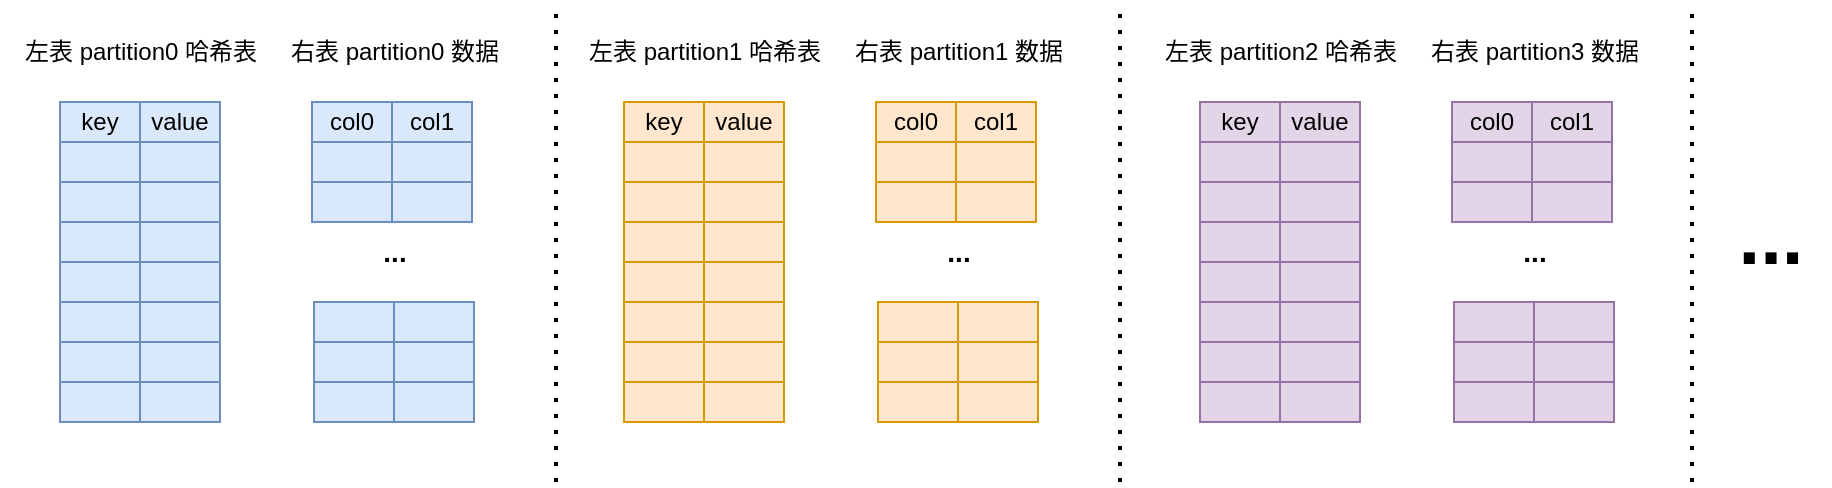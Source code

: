 <mxfile version="24.2.5" type="device">
  <diagram name="第 1 页" id="o7P1FoaPVpYfDfxkkUxn">
    <mxGraphModel dx="2074" dy="1196" grid="1" gridSize="10" guides="1" tooltips="1" connect="1" arrows="1" fold="1" page="1" pageScale="1" pageWidth="827" pageHeight="1169" math="0" shadow="0">
      <root>
        <mxCell id="0" />
        <mxCell id="1" parent="0" />
        <mxCell id="rd7oeKDn1ImQtp38muPT-1" value="key" style="rounded=0;whiteSpace=wrap;html=1;fillColor=#dae8fc;strokeColor=#6c8ebf;" parent="1" vertex="1">
          <mxGeometry x="230" y="330" width="40" height="20" as="geometry" />
        </mxCell>
        <mxCell id="rd7oeKDn1ImQtp38muPT-3" value="value" style="rounded=0;whiteSpace=wrap;html=1;fillColor=#dae8fc;strokeColor=#6c8ebf;" parent="1" vertex="1">
          <mxGeometry x="270" y="330" width="40" height="20" as="geometry" />
        </mxCell>
        <mxCell id="rd7oeKDn1ImQtp38muPT-4" value="" style="rounded=0;whiteSpace=wrap;html=1;fillColor=#dae8fc;strokeColor=#6c8ebf;" parent="1" vertex="1">
          <mxGeometry x="230" y="350" width="40" height="20" as="geometry" />
        </mxCell>
        <mxCell id="rd7oeKDn1ImQtp38muPT-5" value="" style="rounded=0;whiteSpace=wrap;html=1;fillColor=#dae8fc;strokeColor=#6c8ebf;" parent="1" vertex="1">
          <mxGeometry x="270" y="350" width="40" height="20" as="geometry" />
        </mxCell>
        <mxCell id="rd7oeKDn1ImQtp38muPT-6" value="" style="rounded=0;whiteSpace=wrap;html=1;fillColor=#dae8fc;strokeColor=#6c8ebf;" parent="1" vertex="1">
          <mxGeometry x="230" y="370" width="40" height="20" as="geometry" />
        </mxCell>
        <mxCell id="rd7oeKDn1ImQtp38muPT-7" value="" style="rounded=0;whiteSpace=wrap;html=1;fillColor=#dae8fc;strokeColor=#6c8ebf;" parent="1" vertex="1">
          <mxGeometry x="270" y="370" width="40" height="20" as="geometry" />
        </mxCell>
        <mxCell id="rd7oeKDn1ImQtp38muPT-8" value="" style="rounded=0;whiteSpace=wrap;html=1;fillColor=#dae8fc;strokeColor=#6c8ebf;" parent="1" vertex="1">
          <mxGeometry x="230" y="390" width="40" height="20" as="geometry" />
        </mxCell>
        <mxCell id="rd7oeKDn1ImQtp38muPT-9" value="" style="rounded=0;whiteSpace=wrap;html=1;fillColor=#dae8fc;strokeColor=#6c8ebf;" parent="1" vertex="1">
          <mxGeometry x="270" y="390" width="40" height="20" as="geometry" />
        </mxCell>
        <mxCell id="rd7oeKDn1ImQtp38muPT-10" value="" style="rounded=0;whiteSpace=wrap;html=1;fillColor=#dae8fc;strokeColor=#6c8ebf;" parent="1" vertex="1">
          <mxGeometry x="230" y="410" width="40" height="20" as="geometry" />
        </mxCell>
        <mxCell id="rd7oeKDn1ImQtp38muPT-11" value="" style="rounded=0;whiteSpace=wrap;html=1;fillColor=#dae8fc;strokeColor=#6c8ebf;" parent="1" vertex="1">
          <mxGeometry x="270" y="410" width="40" height="20" as="geometry" />
        </mxCell>
        <mxCell id="rd7oeKDn1ImQtp38muPT-12" value="" style="rounded=0;whiteSpace=wrap;html=1;fillColor=#dae8fc;strokeColor=#6c8ebf;" parent="1" vertex="1">
          <mxGeometry x="230" y="430" width="40" height="20" as="geometry" />
        </mxCell>
        <mxCell id="rd7oeKDn1ImQtp38muPT-13" value="" style="rounded=0;whiteSpace=wrap;html=1;fillColor=#dae8fc;strokeColor=#6c8ebf;" parent="1" vertex="1">
          <mxGeometry x="270" y="430" width="40" height="20" as="geometry" />
        </mxCell>
        <mxCell id="rd7oeKDn1ImQtp38muPT-14" value="" style="rounded=0;whiteSpace=wrap;html=1;fillColor=#dae8fc;strokeColor=#6c8ebf;" parent="1" vertex="1">
          <mxGeometry x="230" y="450" width="40" height="20" as="geometry" />
        </mxCell>
        <mxCell id="rd7oeKDn1ImQtp38muPT-15" value="" style="rounded=0;whiteSpace=wrap;html=1;fillColor=#dae8fc;strokeColor=#6c8ebf;" parent="1" vertex="1">
          <mxGeometry x="270" y="450" width="40" height="20" as="geometry" />
        </mxCell>
        <mxCell id="rd7oeKDn1ImQtp38muPT-16" value="" style="rounded=0;whiteSpace=wrap;html=1;fillColor=#dae8fc;strokeColor=#6c8ebf;" parent="1" vertex="1">
          <mxGeometry x="230" y="470" width="40" height="20" as="geometry" />
        </mxCell>
        <mxCell id="rd7oeKDn1ImQtp38muPT-17" value="" style="rounded=0;whiteSpace=wrap;html=1;fillColor=#dae8fc;strokeColor=#6c8ebf;" parent="1" vertex="1">
          <mxGeometry x="270" y="470" width="40" height="20" as="geometry" />
        </mxCell>
        <mxCell id="rd7oeKDn1ImQtp38muPT-19" value="col0" style="rounded=0;whiteSpace=wrap;html=1;fillColor=#dae8fc;strokeColor=#6c8ebf;" parent="1" vertex="1">
          <mxGeometry x="356" y="330" width="40" height="20" as="geometry" />
        </mxCell>
        <mxCell id="rd7oeKDn1ImQtp38muPT-20" value="col1" style="rounded=0;whiteSpace=wrap;html=1;fillColor=#dae8fc;strokeColor=#6c8ebf;" parent="1" vertex="1">
          <mxGeometry x="396" y="330" width="40" height="20" as="geometry" />
        </mxCell>
        <mxCell id="rd7oeKDn1ImQtp38muPT-21" value="" style="rounded=0;whiteSpace=wrap;html=1;fillColor=#dae8fc;strokeColor=#6c8ebf;" parent="1" vertex="1">
          <mxGeometry x="356" y="350" width="40" height="20" as="geometry" />
        </mxCell>
        <mxCell id="rd7oeKDn1ImQtp38muPT-22" value="" style="rounded=0;whiteSpace=wrap;html=1;fillColor=#dae8fc;strokeColor=#6c8ebf;" parent="1" vertex="1">
          <mxGeometry x="396" y="350" width="40" height="20" as="geometry" />
        </mxCell>
        <mxCell id="rd7oeKDn1ImQtp38muPT-23" value="" style="rounded=0;whiteSpace=wrap;html=1;fillColor=#dae8fc;strokeColor=#6c8ebf;" parent="1" vertex="1">
          <mxGeometry x="356" y="370" width="40" height="20" as="geometry" />
        </mxCell>
        <mxCell id="rd7oeKDn1ImQtp38muPT-24" value="" style="rounded=0;whiteSpace=wrap;html=1;fillColor=#dae8fc;strokeColor=#6c8ebf;" parent="1" vertex="1">
          <mxGeometry x="396" y="370" width="40" height="20" as="geometry" />
        </mxCell>
        <mxCell id="rd7oeKDn1ImQtp38muPT-25" value="左表 partition0 哈希表" style="text;html=1;align=center;verticalAlign=middle;resizable=0;points=[];autosize=1;strokeColor=none;fillColor=none;" parent="1" vertex="1">
          <mxGeometry x="200" y="290" width="140" height="30" as="geometry" />
        </mxCell>
        <mxCell id="rd7oeKDn1ImQtp38muPT-26" value="右表 partition0 数据" style="text;html=1;align=center;verticalAlign=middle;resizable=0;points=[];autosize=1;strokeColor=none;fillColor=none;" parent="1" vertex="1">
          <mxGeometry x="332" y="290" width="130" height="30" as="geometry" />
        </mxCell>
        <mxCell id="rd7oeKDn1ImQtp38muPT-34" value="" style="rounded=0;whiteSpace=wrap;html=1;fillColor=#dae8fc;strokeColor=#6c8ebf;" parent="1" vertex="1">
          <mxGeometry x="357" y="430" width="40" height="20" as="geometry" />
        </mxCell>
        <mxCell id="rd7oeKDn1ImQtp38muPT-35" value="" style="rounded=0;whiteSpace=wrap;html=1;fillColor=#dae8fc;strokeColor=#6c8ebf;" parent="1" vertex="1">
          <mxGeometry x="397" y="430" width="40" height="20" as="geometry" />
        </mxCell>
        <mxCell id="rd7oeKDn1ImQtp38muPT-36" value="" style="rounded=0;whiteSpace=wrap;html=1;fillColor=#dae8fc;strokeColor=#6c8ebf;" parent="1" vertex="1">
          <mxGeometry x="357" y="450" width="40" height="20" as="geometry" />
        </mxCell>
        <mxCell id="rd7oeKDn1ImQtp38muPT-37" value="" style="rounded=0;whiteSpace=wrap;html=1;fillColor=#dae8fc;strokeColor=#6c8ebf;" parent="1" vertex="1">
          <mxGeometry x="397" y="450" width="40" height="20" as="geometry" />
        </mxCell>
        <mxCell id="rd7oeKDn1ImQtp38muPT-38" value="" style="rounded=0;whiteSpace=wrap;html=1;fillColor=#dae8fc;strokeColor=#6c8ebf;" parent="1" vertex="1">
          <mxGeometry x="357" y="470" width="40" height="20" as="geometry" />
        </mxCell>
        <mxCell id="rd7oeKDn1ImQtp38muPT-39" value="" style="rounded=0;whiteSpace=wrap;html=1;fillColor=#dae8fc;strokeColor=#6c8ebf;" parent="1" vertex="1">
          <mxGeometry x="397" y="470" width="40" height="20" as="geometry" />
        </mxCell>
        <mxCell id="rd7oeKDn1ImQtp38muPT-40" value="&lt;b&gt;&lt;font style=&quot;font-size: 14px;&quot;&gt;...&lt;/font&gt;&lt;/b&gt;" style="text;html=1;align=center;verticalAlign=middle;resizable=0;points=[];autosize=1;" parent="1" vertex="1">
          <mxGeometry x="377" y="390" width="40" height="30" as="geometry" />
        </mxCell>
        <mxCell id="2Pc8kauoLTUtq_JGZ4tZ-1" value="key" style="rounded=0;whiteSpace=wrap;html=1;fillColor=#ffe6cc;strokeColor=#d79b00;" parent="1" vertex="1">
          <mxGeometry x="512" y="330" width="40" height="20" as="geometry" />
        </mxCell>
        <mxCell id="2Pc8kauoLTUtq_JGZ4tZ-2" value="value" style="rounded=0;whiteSpace=wrap;html=1;fillColor=#ffe6cc;strokeColor=#d79b00;" parent="1" vertex="1">
          <mxGeometry x="552" y="330" width="40" height="20" as="geometry" />
        </mxCell>
        <mxCell id="2Pc8kauoLTUtq_JGZ4tZ-3" value="" style="rounded=0;whiteSpace=wrap;html=1;fillColor=#ffe6cc;strokeColor=#d79b00;" parent="1" vertex="1">
          <mxGeometry x="512" y="350" width="40" height="20" as="geometry" />
        </mxCell>
        <mxCell id="2Pc8kauoLTUtq_JGZ4tZ-4" value="" style="rounded=0;whiteSpace=wrap;html=1;fillColor=#ffe6cc;strokeColor=#d79b00;" parent="1" vertex="1">
          <mxGeometry x="552" y="350" width="40" height="20" as="geometry" />
        </mxCell>
        <mxCell id="2Pc8kauoLTUtq_JGZ4tZ-5" value="" style="rounded=0;whiteSpace=wrap;html=1;fillColor=#ffe6cc;strokeColor=#d79b00;" parent="1" vertex="1">
          <mxGeometry x="512" y="370" width="40" height="20" as="geometry" />
        </mxCell>
        <mxCell id="2Pc8kauoLTUtq_JGZ4tZ-6" value="" style="rounded=0;whiteSpace=wrap;html=1;fillColor=#ffe6cc;strokeColor=#d79b00;" parent="1" vertex="1">
          <mxGeometry x="552" y="370" width="40" height="20" as="geometry" />
        </mxCell>
        <mxCell id="2Pc8kauoLTUtq_JGZ4tZ-7" value="" style="rounded=0;whiteSpace=wrap;html=1;fillColor=#ffe6cc;strokeColor=#d79b00;" parent="1" vertex="1">
          <mxGeometry x="512" y="390" width="40" height="20" as="geometry" />
        </mxCell>
        <mxCell id="2Pc8kauoLTUtq_JGZ4tZ-8" value="" style="rounded=0;whiteSpace=wrap;html=1;fillColor=#ffe6cc;strokeColor=#d79b00;" parent="1" vertex="1">
          <mxGeometry x="552" y="390" width="40" height="20" as="geometry" />
        </mxCell>
        <mxCell id="2Pc8kauoLTUtq_JGZ4tZ-9" value="" style="rounded=0;whiteSpace=wrap;html=1;fillColor=#ffe6cc;strokeColor=#d79b00;" parent="1" vertex="1">
          <mxGeometry x="512" y="410" width="40" height="20" as="geometry" />
        </mxCell>
        <mxCell id="2Pc8kauoLTUtq_JGZ4tZ-10" value="" style="rounded=0;whiteSpace=wrap;html=1;fillColor=#ffe6cc;strokeColor=#d79b00;" parent="1" vertex="1">
          <mxGeometry x="552" y="410" width="40" height="20" as="geometry" />
        </mxCell>
        <mxCell id="2Pc8kauoLTUtq_JGZ4tZ-11" value="" style="rounded=0;whiteSpace=wrap;html=1;fillColor=#ffe6cc;strokeColor=#d79b00;" parent="1" vertex="1">
          <mxGeometry x="512" y="430" width="40" height="20" as="geometry" />
        </mxCell>
        <mxCell id="2Pc8kauoLTUtq_JGZ4tZ-12" value="" style="rounded=0;whiteSpace=wrap;html=1;fillColor=#ffe6cc;strokeColor=#d79b00;" parent="1" vertex="1">
          <mxGeometry x="552" y="430" width="40" height="20" as="geometry" />
        </mxCell>
        <mxCell id="2Pc8kauoLTUtq_JGZ4tZ-13" value="" style="rounded=0;whiteSpace=wrap;html=1;fillColor=#ffe6cc;strokeColor=#d79b00;" parent="1" vertex="1">
          <mxGeometry x="512" y="450" width="40" height="20" as="geometry" />
        </mxCell>
        <mxCell id="2Pc8kauoLTUtq_JGZ4tZ-14" value="" style="rounded=0;whiteSpace=wrap;html=1;fillColor=#ffe6cc;strokeColor=#d79b00;" parent="1" vertex="1">
          <mxGeometry x="552" y="450" width="40" height="20" as="geometry" />
        </mxCell>
        <mxCell id="2Pc8kauoLTUtq_JGZ4tZ-15" value="" style="rounded=0;whiteSpace=wrap;html=1;fillColor=#ffe6cc;strokeColor=#d79b00;" parent="1" vertex="1">
          <mxGeometry x="512" y="470" width="40" height="20" as="geometry" />
        </mxCell>
        <mxCell id="2Pc8kauoLTUtq_JGZ4tZ-16" value="" style="rounded=0;whiteSpace=wrap;html=1;fillColor=#ffe6cc;strokeColor=#d79b00;" parent="1" vertex="1">
          <mxGeometry x="552" y="470" width="40" height="20" as="geometry" />
        </mxCell>
        <mxCell id="2Pc8kauoLTUtq_JGZ4tZ-17" value="col0" style="rounded=0;whiteSpace=wrap;html=1;fillColor=#ffe6cc;strokeColor=#d79b00;" parent="1" vertex="1">
          <mxGeometry x="638" y="330" width="40" height="20" as="geometry" />
        </mxCell>
        <mxCell id="2Pc8kauoLTUtq_JGZ4tZ-18" value="col1" style="rounded=0;whiteSpace=wrap;html=1;fillColor=#ffe6cc;strokeColor=#d79b00;" parent="1" vertex="1">
          <mxGeometry x="678" y="330" width="40" height="20" as="geometry" />
        </mxCell>
        <mxCell id="2Pc8kauoLTUtq_JGZ4tZ-19" value="" style="rounded=0;whiteSpace=wrap;html=1;fillColor=#ffe6cc;strokeColor=#d79b00;" parent="1" vertex="1">
          <mxGeometry x="638" y="350" width="40" height="20" as="geometry" />
        </mxCell>
        <mxCell id="2Pc8kauoLTUtq_JGZ4tZ-20" value="" style="rounded=0;whiteSpace=wrap;html=1;fillColor=#ffe6cc;strokeColor=#d79b00;" parent="1" vertex="1">
          <mxGeometry x="678" y="350" width="40" height="20" as="geometry" />
        </mxCell>
        <mxCell id="2Pc8kauoLTUtq_JGZ4tZ-21" value="" style="rounded=0;whiteSpace=wrap;html=1;fillColor=#ffe6cc;strokeColor=#d79b00;" parent="1" vertex="1">
          <mxGeometry x="638" y="370" width="40" height="20" as="geometry" />
        </mxCell>
        <mxCell id="2Pc8kauoLTUtq_JGZ4tZ-22" value="" style="rounded=0;whiteSpace=wrap;html=1;fillColor=#ffe6cc;strokeColor=#d79b00;" parent="1" vertex="1">
          <mxGeometry x="678" y="370" width="40" height="20" as="geometry" />
        </mxCell>
        <mxCell id="2Pc8kauoLTUtq_JGZ4tZ-23" value="左表 partition1 哈希表" style="text;html=1;align=center;verticalAlign=middle;resizable=0;points=[];autosize=1;strokeColor=none;fillColor=none;" parent="1" vertex="1">
          <mxGeometry x="482" y="290" width="140" height="30" as="geometry" />
        </mxCell>
        <mxCell id="2Pc8kauoLTUtq_JGZ4tZ-24" value="右表 partition1 数据" style="text;html=1;align=center;verticalAlign=middle;resizable=0;points=[];autosize=1;strokeColor=none;fillColor=none;" parent="1" vertex="1">
          <mxGeometry x="614" y="290" width="130" height="30" as="geometry" />
        </mxCell>
        <mxCell id="2Pc8kauoLTUtq_JGZ4tZ-25" value="" style="rounded=0;whiteSpace=wrap;html=1;fillColor=#ffe6cc;strokeColor=#d79b00;" parent="1" vertex="1">
          <mxGeometry x="639" y="430" width="40" height="20" as="geometry" />
        </mxCell>
        <mxCell id="2Pc8kauoLTUtq_JGZ4tZ-26" value="" style="rounded=0;whiteSpace=wrap;html=1;fillColor=#ffe6cc;strokeColor=#d79b00;" parent="1" vertex="1">
          <mxGeometry x="679" y="430" width="40" height="20" as="geometry" />
        </mxCell>
        <mxCell id="2Pc8kauoLTUtq_JGZ4tZ-27" value="" style="rounded=0;whiteSpace=wrap;html=1;fillColor=#ffe6cc;strokeColor=#d79b00;" parent="1" vertex="1">
          <mxGeometry x="639" y="450" width="40" height="20" as="geometry" />
        </mxCell>
        <mxCell id="2Pc8kauoLTUtq_JGZ4tZ-28" value="" style="rounded=0;whiteSpace=wrap;html=1;fillColor=#ffe6cc;strokeColor=#d79b00;" parent="1" vertex="1">
          <mxGeometry x="679" y="450" width="40" height="20" as="geometry" />
        </mxCell>
        <mxCell id="2Pc8kauoLTUtq_JGZ4tZ-29" value="" style="rounded=0;whiteSpace=wrap;html=1;fillColor=#ffe6cc;strokeColor=#d79b00;" parent="1" vertex="1">
          <mxGeometry x="639" y="470" width="40" height="20" as="geometry" />
        </mxCell>
        <mxCell id="2Pc8kauoLTUtq_JGZ4tZ-30" value="" style="rounded=0;whiteSpace=wrap;html=1;fillColor=#ffe6cc;strokeColor=#d79b00;" parent="1" vertex="1">
          <mxGeometry x="679" y="470" width="40" height="20" as="geometry" />
        </mxCell>
        <mxCell id="2Pc8kauoLTUtq_JGZ4tZ-31" value="&lt;b&gt;&lt;font style=&quot;font-size: 14px;&quot;&gt;...&lt;/font&gt;&lt;/b&gt;" style="text;html=1;align=center;verticalAlign=middle;resizable=0;points=[];autosize=1;" parent="1" vertex="1">
          <mxGeometry x="659" y="390" width="40" height="30" as="geometry" />
        </mxCell>
        <mxCell id="2Pc8kauoLTUtq_JGZ4tZ-32" value="key" style="rounded=0;whiteSpace=wrap;html=1;fillColor=#e1d5e7;strokeColor=#9673a6;" parent="1" vertex="1">
          <mxGeometry x="800" y="330" width="40" height="20" as="geometry" />
        </mxCell>
        <mxCell id="2Pc8kauoLTUtq_JGZ4tZ-33" value="value" style="rounded=0;whiteSpace=wrap;html=1;fillColor=#e1d5e7;strokeColor=#9673a6;" parent="1" vertex="1">
          <mxGeometry x="840" y="330" width="40" height="20" as="geometry" />
        </mxCell>
        <mxCell id="2Pc8kauoLTUtq_JGZ4tZ-34" value="" style="rounded=0;whiteSpace=wrap;html=1;fillColor=#e1d5e7;strokeColor=#9673a6;" parent="1" vertex="1">
          <mxGeometry x="800" y="350" width="40" height="20" as="geometry" />
        </mxCell>
        <mxCell id="2Pc8kauoLTUtq_JGZ4tZ-35" value="" style="rounded=0;whiteSpace=wrap;html=1;fillColor=#e1d5e7;strokeColor=#9673a6;" parent="1" vertex="1">
          <mxGeometry x="840" y="350" width="40" height="20" as="geometry" />
        </mxCell>
        <mxCell id="2Pc8kauoLTUtq_JGZ4tZ-36" value="" style="rounded=0;whiteSpace=wrap;html=1;fillColor=#e1d5e7;strokeColor=#9673a6;" parent="1" vertex="1">
          <mxGeometry x="800" y="370" width="40" height="20" as="geometry" />
        </mxCell>
        <mxCell id="2Pc8kauoLTUtq_JGZ4tZ-37" value="" style="rounded=0;whiteSpace=wrap;html=1;fillColor=#e1d5e7;strokeColor=#9673a6;" parent="1" vertex="1">
          <mxGeometry x="840" y="370" width="40" height="20" as="geometry" />
        </mxCell>
        <mxCell id="2Pc8kauoLTUtq_JGZ4tZ-38" value="" style="rounded=0;whiteSpace=wrap;html=1;fillColor=#e1d5e7;strokeColor=#9673a6;" parent="1" vertex="1">
          <mxGeometry x="800" y="390" width="40" height="20" as="geometry" />
        </mxCell>
        <mxCell id="2Pc8kauoLTUtq_JGZ4tZ-39" value="" style="rounded=0;whiteSpace=wrap;html=1;fillColor=#e1d5e7;strokeColor=#9673a6;" parent="1" vertex="1">
          <mxGeometry x="840" y="390" width="40" height="20" as="geometry" />
        </mxCell>
        <mxCell id="2Pc8kauoLTUtq_JGZ4tZ-40" value="" style="rounded=0;whiteSpace=wrap;html=1;fillColor=#e1d5e7;strokeColor=#9673a6;" parent="1" vertex="1">
          <mxGeometry x="800" y="410" width="40" height="20" as="geometry" />
        </mxCell>
        <mxCell id="2Pc8kauoLTUtq_JGZ4tZ-41" value="" style="rounded=0;whiteSpace=wrap;html=1;fillColor=#e1d5e7;strokeColor=#9673a6;" parent="1" vertex="1">
          <mxGeometry x="840" y="410" width="40" height="20" as="geometry" />
        </mxCell>
        <mxCell id="2Pc8kauoLTUtq_JGZ4tZ-42" value="" style="rounded=0;whiteSpace=wrap;html=1;fillColor=#e1d5e7;strokeColor=#9673a6;" parent="1" vertex="1">
          <mxGeometry x="800" y="430" width="40" height="20" as="geometry" />
        </mxCell>
        <mxCell id="2Pc8kauoLTUtq_JGZ4tZ-43" value="" style="rounded=0;whiteSpace=wrap;html=1;fillColor=#e1d5e7;strokeColor=#9673a6;" parent="1" vertex="1">
          <mxGeometry x="840" y="430" width="40" height="20" as="geometry" />
        </mxCell>
        <mxCell id="2Pc8kauoLTUtq_JGZ4tZ-44" value="" style="rounded=0;whiteSpace=wrap;html=1;fillColor=#e1d5e7;strokeColor=#9673a6;" parent="1" vertex="1">
          <mxGeometry x="800" y="450" width="40" height="20" as="geometry" />
        </mxCell>
        <mxCell id="2Pc8kauoLTUtq_JGZ4tZ-45" value="" style="rounded=0;whiteSpace=wrap;html=1;fillColor=#e1d5e7;strokeColor=#9673a6;" parent="1" vertex="1">
          <mxGeometry x="840" y="450" width="40" height="20" as="geometry" />
        </mxCell>
        <mxCell id="2Pc8kauoLTUtq_JGZ4tZ-46" value="" style="rounded=0;whiteSpace=wrap;html=1;fillColor=#e1d5e7;strokeColor=#9673a6;" parent="1" vertex="1">
          <mxGeometry x="800" y="470" width="40" height="20" as="geometry" />
        </mxCell>
        <mxCell id="2Pc8kauoLTUtq_JGZ4tZ-47" value="" style="rounded=0;whiteSpace=wrap;html=1;fillColor=#e1d5e7;strokeColor=#9673a6;" parent="1" vertex="1">
          <mxGeometry x="840" y="470" width="40" height="20" as="geometry" />
        </mxCell>
        <mxCell id="2Pc8kauoLTUtq_JGZ4tZ-48" value="col0" style="rounded=0;whiteSpace=wrap;html=1;fillColor=#e1d5e7;strokeColor=#9673a6;" parent="1" vertex="1">
          <mxGeometry x="926" y="330" width="40" height="20" as="geometry" />
        </mxCell>
        <mxCell id="2Pc8kauoLTUtq_JGZ4tZ-49" value="col1" style="rounded=0;whiteSpace=wrap;html=1;fillColor=#e1d5e7;strokeColor=#9673a6;" parent="1" vertex="1">
          <mxGeometry x="966" y="330" width="40" height="20" as="geometry" />
        </mxCell>
        <mxCell id="2Pc8kauoLTUtq_JGZ4tZ-50" value="" style="rounded=0;whiteSpace=wrap;html=1;fillColor=#e1d5e7;strokeColor=#9673a6;" parent="1" vertex="1">
          <mxGeometry x="926" y="350" width="40" height="20" as="geometry" />
        </mxCell>
        <mxCell id="2Pc8kauoLTUtq_JGZ4tZ-51" value="" style="rounded=0;whiteSpace=wrap;html=1;fillColor=#e1d5e7;strokeColor=#9673a6;" parent="1" vertex="1">
          <mxGeometry x="966" y="350" width="40" height="20" as="geometry" />
        </mxCell>
        <mxCell id="2Pc8kauoLTUtq_JGZ4tZ-52" value="" style="rounded=0;whiteSpace=wrap;html=1;fillColor=#e1d5e7;strokeColor=#9673a6;" parent="1" vertex="1">
          <mxGeometry x="926" y="370" width="40" height="20" as="geometry" />
        </mxCell>
        <mxCell id="2Pc8kauoLTUtq_JGZ4tZ-53" value="" style="rounded=0;whiteSpace=wrap;html=1;fillColor=#e1d5e7;strokeColor=#9673a6;" parent="1" vertex="1">
          <mxGeometry x="966" y="370" width="40" height="20" as="geometry" />
        </mxCell>
        <mxCell id="2Pc8kauoLTUtq_JGZ4tZ-54" value="左表 partition2 哈希表" style="text;html=1;align=center;verticalAlign=middle;resizable=0;points=[];autosize=1;strokeColor=none;fillColor=none;" parent="1" vertex="1">
          <mxGeometry x="770" y="290" width="140" height="30" as="geometry" />
        </mxCell>
        <mxCell id="2Pc8kauoLTUtq_JGZ4tZ-55" value="右表 partition3 数据" style="text;html=1;align=center;verticalAlign=middle;resizable=0;points=[];autosize=1;strokeColor=none;fillColor=none;" parent="1" vertex="1">
          <mxGeometry x="902" y="290" width="130" height="30" as="geometry" />
        </mxCell>
        <mxCell id="2Pc8kauoLTUtq_JGZ4tZ-56" value="" style="rounded=0;whiteSpace=wrap;html=1;fillColor=#e1d5e7;strokeColor=#9673a6;" parent="1" vertex="1">
          <mxGeometry x="927" y="430" width="40" height="20" as="geometry" />
        </mxCell>
        <mxCell id="2Pc8kauoLTUtq_JGZ4tZ-57" value="" style="rounded=0;whiteSpace=wrap;html=1;fillColor=#e1d5e7;strokeColor=#9673a6;" parent="1" vertex="1">
          <mxGeometry x="967" y="430" width="40" height="20" as="geometry" />
        </mxCell>
        <mxCell id="2Pc8kauoLTUtq_JGZ4tZ-58" value="" style="rounded=0;whiteSpace=wrap;html=1;fillColor=#e1d5e7;strokeColor=#9673a6;" parent="1" vertex="1">
          <mxGeometry x="927" y="450" width="40" height="20" as="geometry" />
        </mxCell>
        <mxCell id="2Pc8kauoLTUtq_JGZ4tZ-59" value="" style="rounded=0;whiteSpace=wrap;html=1;fillColor=#e1d5e7;strokeColor=#9673a6;" parent="1" vertex="1">
          <mxGeometry x="967" y="450" width="40" height="20" as="geometry" />
        </mxCell>
        <mxCell id="2Pc8kauoLTUtq_JGZ4tZ-60" value="" style="rounded=0;whiteSpace=wrap;html=1;fillColor=#e1d5e7;strokeColor=#9673a6;" parent="1" vertex="1">
          <mxGeometry x="927" y="470" width="40" height="20" as="geometry" />
        </mxCell>
        <mxCell id="2Pc8kauoLTUtq_JGZ4tZ-61" value="" style="rounded=0;whiteSpace=wrap;html=1;fillColor=#e1d5e7;strokeColor=#9673a6;" parent="1" vertex="1">
          <mxGeometry x="967" y="470" width="40" height="20" as="geometry" />
        </mxCell>
        <mxCell id="2Pc8kauoLTUtq_JGZ4tZ-62" value="&lt;b&gt;&lt;font style=&quot;font-size: 14px;&quot;&gt;...&lt;/font&gt;&lt;/b&gt;" style="text;html=1;align=center;verticalAlign=middle;resizable=0;points=[];autosize=1;" parent="1" vertex="1">
          <mxGeometry x="947" y="390" width="40" height="30" as="geometry" />
        </mxCell>
        <mxCell id="2Pc8kauoLTUtq_JGZ4tZ-67" value="&lt;span style=&quot;font-size: 39px;&quot;&gt;&lt;font style=&quot;font-size: 39px;&quot;&gt;...&lt;/font&gt;&lt;/span&gt;" style="text;html=1;align=center;verticalAlign=middle;resizable=0;points=[];autosize=1;strokeColor=none;fillColor=none;fontSize=39;fontStyle=1" parent="1" vertex="1">
          <mxGeometry x="1055" y="368" width="60" height="60" as="geometry" />
        </mxCell>
        <mxCell id="2Pc8kauoLTUtq_JGZ4tZ-68" value="" style="endArrow=none;dashed=1;html=1;dashPattern=1 3;strokeWidth=2;rounded=0;" parent="1" edge="1">
          <mxGeometry width="50" height="50" relative="1" as="geometry">
            <mxPoint x="478" y="520" as="sourcePoint" />
            <mxPoint x="478" y="280" as="targetPoint" />
          </mxGeometry>
        </mxCell>
        <mxCell id="2Pc8kauoLTUtq_JGZ4tZ-69" value="" style="endArrow=none;dashed=1;html=1;dashPattern=1 3;strokeWidth=2;rounded=0;" parent="1" edge="1">
          <mxGeometry width="50" height="50" relative="1" as="geometry">
            <mxPoint x="760" y="520" as="sourcePoint" />
            <mxPoint x="760" y="280" as="targetPoint" />
          </mxGeometry>
        </mxCell>
        <mxCell id="n1mf0t2uNrROeBXjLGeQ-1" value="" style="endArrow=none;dashed=1;html=1;dashPattern=1 3;strokeWidth=2;rounded=0;" edge="1" parent="1">
          <mxGeometry width="50" height="50" relative="1" as="geometry">
            <mxPoint x="1046" y="520" as="sourcePoint" />
            <mxPoint x="1046" y="280" as="targetPoint" />
          </mxGeometry>
        </mxCell>
      </root>
    </mxGraphModel>
  </diagram>
</mxfile>
